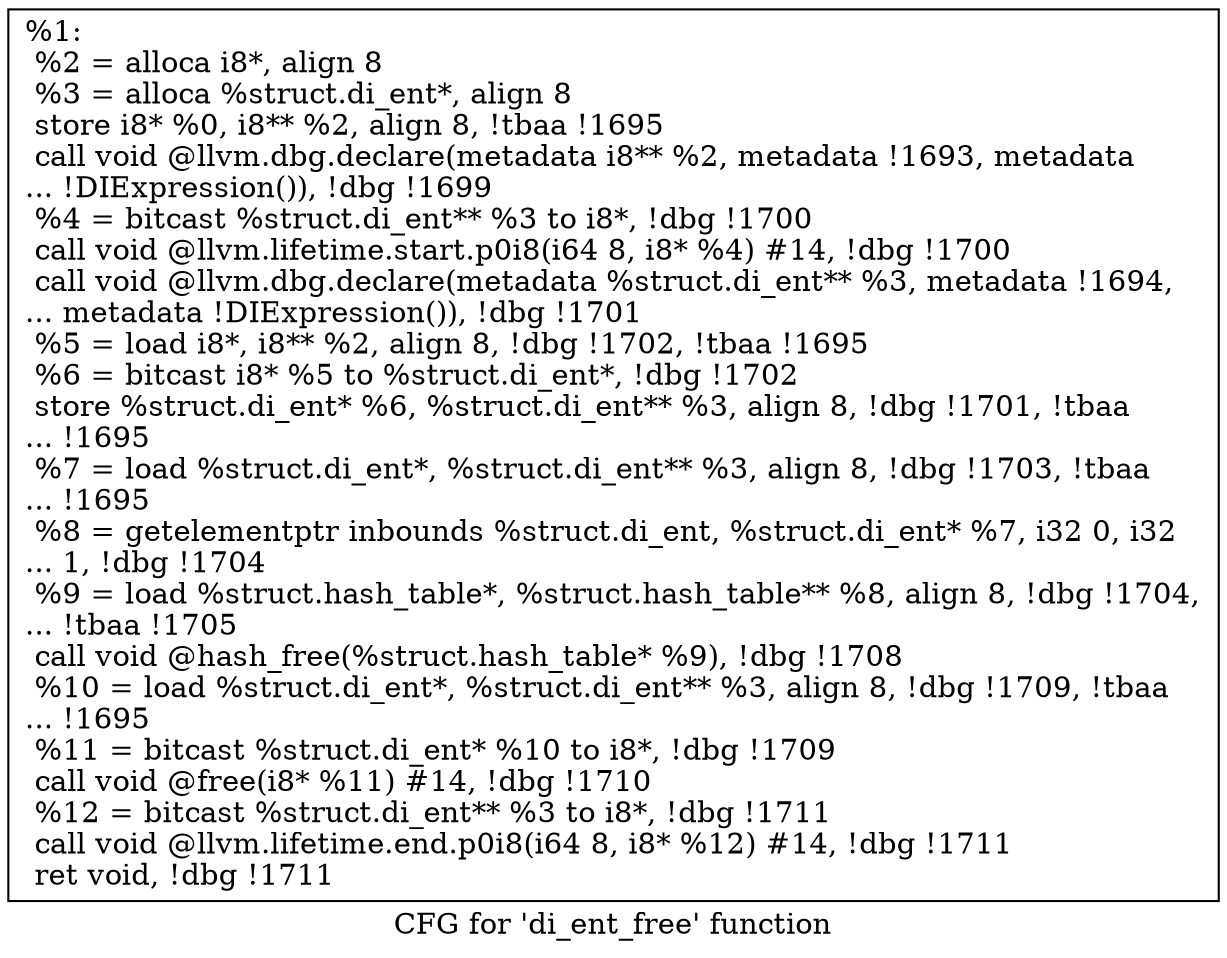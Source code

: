 digraph "CFG for 'di_ent_free' function" {
	label="CFG for 'di_ent_free' function";

	Node0x28302a0 [shape=record,label="{%1:\l  %2 = alloca i8*, align 8\l  %3 = alloca %struct.di_ent*, align 8\l  store i8* %0, i8** %2, align 8, !tbaa !1695\l  call void @llvm.dbg.declare(metadata i8** %2, metadata !1693, metadata\l... !DIExpression()), !dbg !1699\l  %4 = bitcast %struct.di_ent** %3 to i8*, !dbg !1700\l  call void @llvm.lifetime.start.p0i8(i64 8, i8* %4) #14, !dbg !1700\l  call void @llvm.dbg.declare(metadata %struct.di_ent** %3, metadata !1694,\l... metadata !DIExpression()), !dbg !1701\l  %5 = load i8*, i8** %2, align 8, !dbg !1702, !tbaa !1695\l  %6 = bitcast i8* %5 to %struct.di_ent*, !dbg !1702\l  store %struct.di_ent* %6, %struct.di_ent** %3, align 8, !dbg !1701, !tbaa\l... !1695\l  %7 = load %struct.di_ent*, %struct.di_ent** %3, align 8, !dbg !1703, !tbaa\l... !1695\l  %8 = getelementptr inbounds %struct.di_ent, %struct.di_ent* %7, i32 0, i32\l... 1, !dbg !1704\l  %9 = load %struct.hash_table*, %struct.hash_table** %8, align 8, !dbg !1704,\l... !tbaa !1705\l  call void @hash_free(%struct.hash_table* %9), !dbg !1708\l  %10 = load %struct.di_ent*, %struct.di_ent** %3, align 8, !dbg !1709, !tbaa\l... !1695\l  %11 = bitcast %struct.di_ent* %10 to i8*, !dbg !1709\l  call void @free(i8* %11) #14, !dbg !1710\l  %12 = bitcast %struct.di_ent** %3 to i8*, !dbg !1711\l  call void @llvm.lifetime.end.p0i8(i64 8, i8* %12) #14, !dbg !1711\l  ret void, !dbg !1711\l}"];
}
